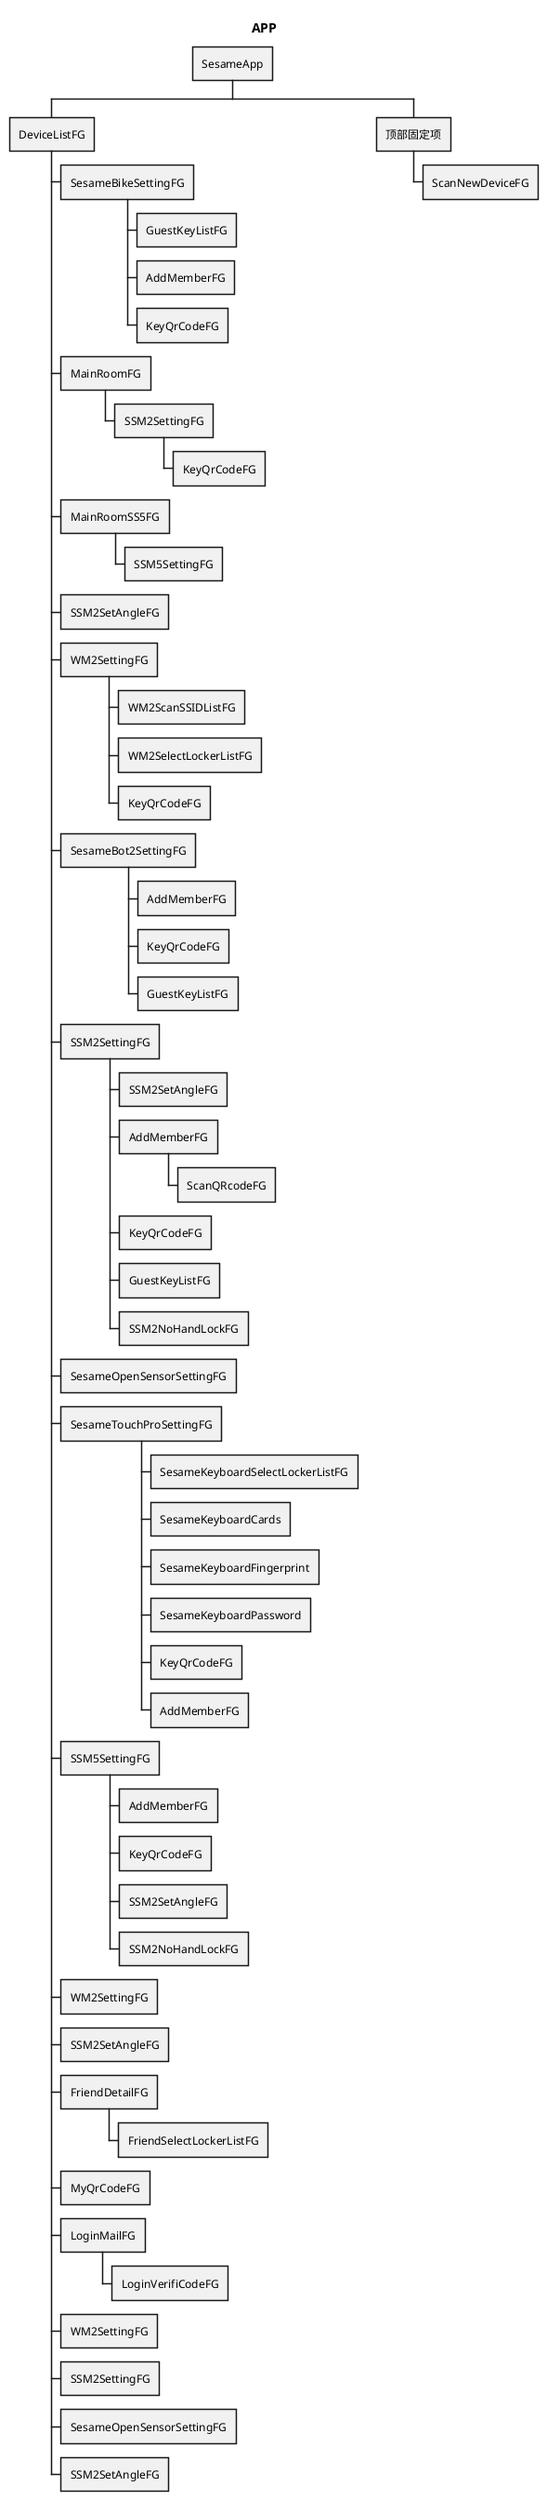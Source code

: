 @startwbs
title APP


* SesameApp

/'------------------芝麻'/

**  DeviceListFG

*** SesameBikeSettingFG
**** GuestKeyListFG
**** AddMemberFG
**** KeyQrCodeFG

*** MainRoomFG
**** SSM2SettingFG

***** KeyQrCodeFG
*** MainRoomSS5FG
**** SSM5SettingFG
*** SSM2SetAngleFG
*** WM2SettingFG
**** WM2ScanSSIDListFG
**** WM2SelectLockerListFG
**** KeyQrCodeFG
*** SesameBot2SettingFG
**** AddMemberFG
**** KeyQrCodeFG
**** GuestKeyListFG
*** SSM2SettingFG
**** SSM2SetAngleFG
**** AddMemberFG
***** ScanQRcodeFG
**** KeyQrCodeFG
**** GuestKeyListFG
**** SSM2NoHandLockFG
*** SesameOpenSensorSettingFG
*** SesameTouchProSettingFG
**** SesameKeyboardSelectLockerListFG
**** SesameKeyboardCards
**** SesameKeyboardFingerprint
**** SesameKeyboardPassword
**** KeyQrCodeFG
**** AddMemberFG
*** SSM5SettingFG
**** AddMemberFG
**** KeyQrCodeFG
**** SSM2SetAngleFG
**** SSM2NoHandLockFG


/'------------------通讯录'/


*** WM2SettingFG
*** SSM2SetAngleFG
*** FriendDetailFG
**** FriendSelectLockerListFG


/'------------------我的'/

*** MyQrCodeFG
*** LoginMailFG
**** LoginVerifiCodeFG
*** WM2SettingFG
*** SSM2SettingFG
*** SesameOpenSensorSettingFG
*** SSM2SetAngleFG



** 顶部固定项
***  ScanNewDeviceFG



@endwbs